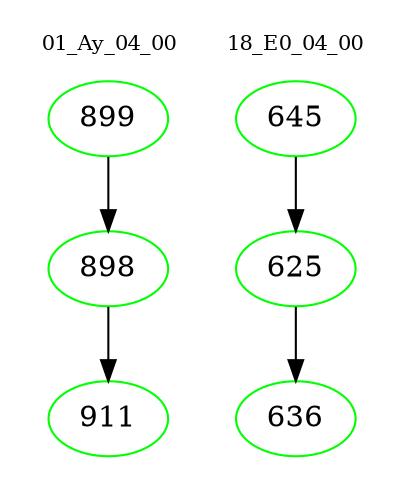 digraph{
subgraph cluster_0 {
color = white
label = "01_Ay_04_00";
fontsize=10;
T0_899 [label="899", color="green"]
T0_899 -> T0_898 [color="black"]
T0_898 [label="898", color="green"]
T0_898 -> T0_911 [color="black"]
T0_911 [label="911", color="green"]
}
subgraph cluster_1 {
color = white
label = "18_E0_04_00";
fontsize=10;
T1_645 [label="645", color="green"]
T1_645 -> T1_625 [color="black"]
T1_625 [label="625", color="green"]
T1_625 -> T1_636 [color="black"]
T1_636 [label="636", color="green"]
}
}
